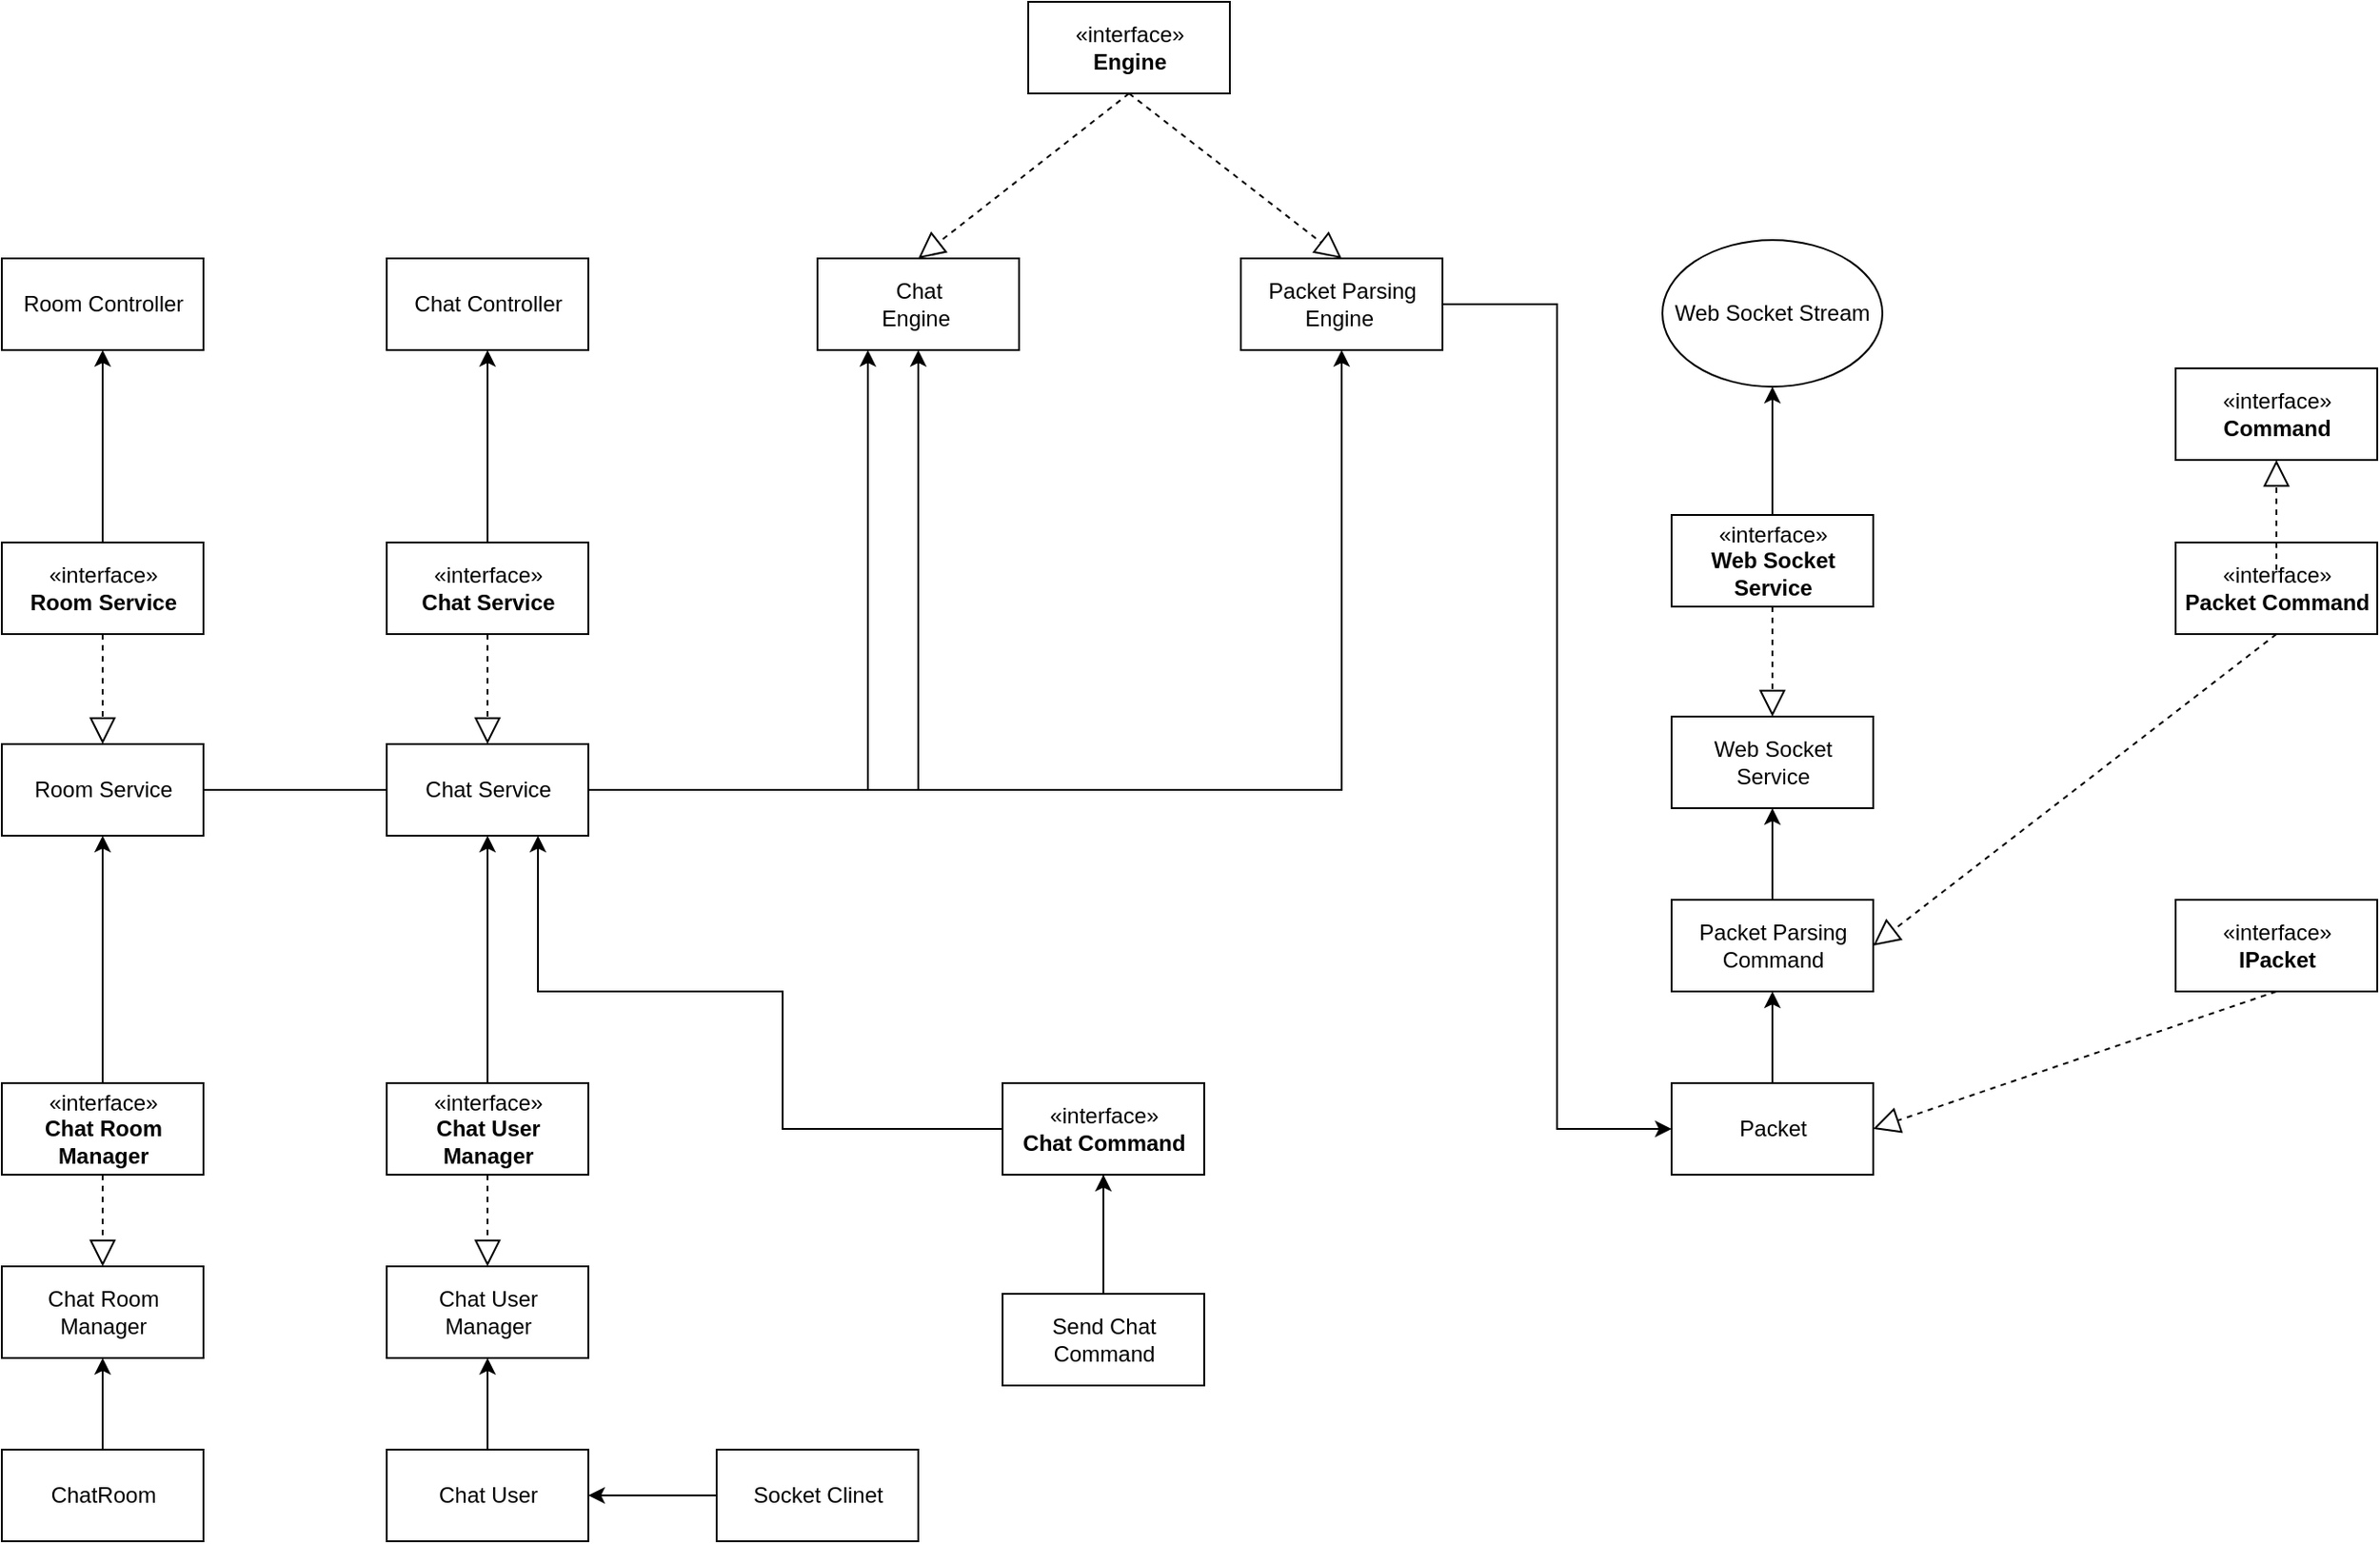 <mxfile version="14.9.0" type="github">
  <diagram id="X9-GEROblfalyMDT-lFi" name="Page-1">
    <mxGraphModel dx="537" dy="714" grid="1" gridSize="10" guides="1" tooltips="1" connect="1" arrows="1" fold="1" page="1" pageScale="1" pageWidth="827" pageHeight="1169" math="0" shadow="0">
      <root>
        <mxCell id="0" />
        <mxCell id="1" parent="0" />
        <mxCell id="103Hfg5r_FdZlPQHyQeY-2" value="Room Controller" style="html=1;" vertex="1" parent="1">
          <mxGeometry x="24" y="180" width="110" height="50" as="geometry" />
        </mxCell>
        <mxCell id="103Hfg5r_FdZlPQHyQeY-68" style="edgeStyle=orthogonalEdgeStyle;rounded=0;orthogonalLoop=1;jettySize=auto;html=1;entryX=0.5;entryY=1;entryDx=0;entryDy=0;" edge="1" parent="1" source="103Hfg5r_FdZlPQHyQeY-3" target="103Hfg5r_FdZlPQHyQeY-14">
          <mxGeometry relative="1" as="geometry" />
        </mxCell>
        <mxCell id="103Hfg5r_FdZlPQHyQeY-3" value="«interface»&lt;br&gt;&lt;b&gt;Chat Room &lt;br&gt;Manager&lt;/b&gt;" style="html=1;" vertex="1" parent="1">
          <mxGeometry x="24" y="630" width="110" height="50" as="geometry" />
        </mxCell>
        <mxCell id="103Hfg5r_FdZlPQHyQeY-4" value="Chat Controller" style="html=1;" vertex="1" parent="1">
          <mxGeometry x="234" y="180" width="110" height="50" as="geometry" />
        </mxCell>
        <mxCell id="103Hfg5r_FdZlPQHyQeY-18" style="edgeStyle=orthogonalEdgeStyle;rounded=0;orthogonalLoop=1;jettySize=auto;html=1;entryX=0.5;entryY=1;entryDx=0;entryDy=0;" edge="1" parent="1" source="103Hfg5r_FdZlPQHyQeY-5" target="103Hfg5r_FdZlPQHyQeY-4">
          <mxGeometry relative="1" as="geometry" />
        </mxCell>
        <mxCell id="103Hfg5r_FdZlPQHyQeY-5" value="«interface»&lt;br&gt;&lt;b&gt;Chat Service&lt;/b&gt;" style="html=1;" vertex="1" parent="1">
          <mxGeometry x="234" y="335" width="110" height="50" as="geometry" />
        </mxCell>
        <mxCell id="103Hfg5r_FdZlPQHyQeY-6" value="Chat Room &lt;br&gt;Manager" style="html=1;" vertex="1" parent="1">
          <mxGeometry x="24" y="730" width="110" height="50" as="geometry" />
        </mxCell>
        <mxCell id="103Hfg5r_FdZlPQHyQeY-7" value="" style="endArrow=block;dashed=1;endFill=0;endSize=12;html=1;exitX=0.5;exitY=1;exitDx=0;exitDy=0;" edge="1" parent="1" source="103Hfg5r_FdZlPQHyQeY-3" target="103Hfg5r_FdZlPQHyQeY-6">
          <mxGeometry width="160" relative="1" as="geometry">
            <mxPoint x="244" y="830" as="sourcePoint" />
            <mxPoint x="404" y="830" as="targetPoint" />
          </mxGeometry>
        </mxCell>
        <mxCell id="103Hfg5r_FdZlPQHyQeY-69" style="edgeStyle=orthogonalEdgeStyle;rounded=0;orthogonalLoop=1;jettySize=auto;html=1;entryX=0.5;entryY=1;entryDx=0;entryDy=0;" edge="1" parent="1" source="103Hfg5r_FdZlPQHyQeY-10" target="103Hfg5r_FdZlPQHyQeY-62">
          <mxGeometry relative="1" as="geometry" />
        </mxCell>
        <mxCell id="103Hfg5r_FdZlPQHyQeY-81" style="edgeStyle=orthogonalEdgeStyle;rounded=0;orthogonalLoop=1;jettySize=auto;html=1;entryX=0.5;entryY=1;entryDx=0;entryDy=0;" edge="1" parent="1" source="103Hfg5r_FdZlPQHyQeY-10" target="103Hfg5r_FdZlPQHyQeY-24">
          <mxGeometry relative="1" as="geometry" />
        </mxCell>
        <mxCell id="103Hfg5r_FdZlPQHyQeY-12" value="" style="endArrow=block;dashed=1;endFill=0;endSize=12;html=1;exitX=0.5;exitY=1;exitDx=0;exitDy=0;entryX=0.5;entryY=0;entryDx=0;entryDy=0;" edge="1" parent="1" source="103Hfg5r_FdZlPQHyQeY-5" target="103Hfg5r_FdZlPQHyQeY-10">
          <mxGeometry width="160" relative="1" as="geometry">
            <mxPoint x="244" y="415" as="sourcePoint" />
            <mxPoint x="404" y="415" as="targetPoint" />
          </mxGeometry>
        </mxCell>
        <mxCell id="103Hfg5r_FdZlPQHyQeY-17" style="edgeStyle=orthogonalEdgeStyle;rounded=0;orthogonalLoop=1;jettySize=auto;html=1;entryX=0.5;entryY=1;entryDx=0;entryDy=0;" edge="1" parent="1" source="103Hfg5r_FdZlPQHyQeY-13" target="103Hfg5r_FdZlPQHyQeY-2">
          <mxGeometry relative="1" as="geometry" />
        </mxCell>
        <mxCell id="103Hfg5r_FdZlPQHyQeY-13" value="«interface»&lt;br&gt;&lt;b&gt;Room Service&lt;/b&gt;" style="html=1;" vertex="1" parent="1">
          <mxGeometry x="24" y="335" width="110" height="50" as="geometry" />
        </mxCell>
        <mxCell id="103Hfg5r_FdZlPQHyQeY-83" style="edgeStyle=orthogonalEdgeStyle;rounded=0;orthogonalLoop=1;jettySize=auto;html=1;entryX=0.25;entryY=1;entryDx=0;entryDy=0;" edge="1" parent="1" source="103Hfg5r_FdZlPQHyQeY-14" target="103Hfg5r_FdZlPQHyQeY-62">
          <mxGeometry relative="1" as="geometry" />
        </mxCell>
        <mxCell id="103Hfg5r_FdZlPQHyQeY-14" value="Room Service" style="html=1;" vertex="1" parent="1">
          <mxGeometry x="24" y="445" width="110" height="50" as="geometry" />
        </mxCell>
        <mxCell id="103Hfg5r_FdZlPQHyQeY-15" value="" style="endArrow=block;dashed=1;endFill=0;endSize=12;html=1;exitX=0.5;exitY=1;exitDx=0;exitDy=0;entryX=0.5;entryY=0;entryDx=0;entryDy=0;" edge="1" source="103Hfg5r_FdZlPQHyQeY-13" target="103Hfg5r_FdZlPQHyQeY-14" parent="1">
          <mxGeometry width="160" relative="1" as="geometry">
            <mxPoint x="34" y="415" as="sourcePoint" />
            <mxPoint x="194" y="415" as="targetPoint" />
          </mxGeometry>
        </mxCell>
        <mxCell id="103Hfg5r_FdZlPQHyQeY-19" value="«interface»&lt;br&gt;&lt;b&gt;Engine&lt;/b&gt;" style="html=1;" vertex="1" parent="1">
          <mxGeometry x="584" y="40" width="110" height="50" as="geometry" />
        </mxCell>
        <mxCell id="103Hfg5r_FdZlPQHyQeY-20" value="«interface»&lt;br&gt;&lt;b&gt;Packet Command&lt;/b&gt;" style="html=1;" vertex="1" parent="1">
          <mxGeometry x="1210" y="335" width="110" height="50" as="geometry" />
        </mxCell>
        <mxCell id="103Hfg5r_FdZlPQHyQeY-71" style="edgeStyle=orthogonalEdgeStyle;rounded=0;orthogonalLoop=1;jettySize=auto;html=1;entryX=0;entryY=0.5;entryDx=0;entryDy=0;" edge="1" parent="1" source="103Hfg5r_FdZlPQHyQeY-24" target="103Hfg5r_FdZlPQHyQeY-45">
          <mxGeometry relative="1" as="geometry" />
        </mxCell>
        <mxCell id="103Hfg5r_FdZlPQHyQeY-24" value="Packet Parsing&lt;br&gt;Engine&amp;nbsp;" style="html=1;" vertex="1" parent="1">
          <mxGeometry x="700" y="180" width="110" height="50" as="geometry" />
        </mxCell>
        <mxCell id="103Hfg5r_FdZlPQHyQeY-29" value="«interface»&lt;br&gt;&lt;b&gt;IPacket&lt;/b&gt;" style="html=1;" vertex="1" parent="1">
          <mxGeometry x="1210" y="530" width="110" height="50" as="geometry" />
        </mxCell>
        <mxCell id="103Hfg5r_FdZlPQHyQeY-30" value="Web Socket Stream" style="ellipse;whiteSpace=wrap;html=1;" vertex="1" parent="1">
          <mxGeometry x="930" y="170" width="120" height="80" as="geometry" />
        </mxCell>
        <mxCell id="103Hfg5r_FdZlPQHyQeY-33" style="edgeStyle=orthogonalEdgeStyle;rounded=0;orthogonalLoop=1;jettySize=auto;html=1;entryX=0.5;entryY=1;entryDx=0;entryDy=0;" edge="1" parent="1" source="103Hfg5r_FdZlPQHyQeY-32" target="103Hfg5r_FdZlPQHyQeY-6">
          <mxGeometry relative="1" as="geometry" />
        </mxCell>
        <mxCell id="103Hfg5r_FdZlPQHyQeY-32" value="ChatRoom" style="html=1;" vertex="1" parent="1">
          <mxGeometry x="24" y="830" width="110" height="50" as="geometry" />
        </mxCell>
        <mxCell id="103Hfg5r_FdZlPQHyQeY-40" style="edgeStyle=orthogonalEdgeStyle;rounded=0;orthogonalLoop=1;jettySize=auto;html=1;entryX=0.5;entryY=1;entryDx=0;entryDy=0;" edge="1" parent="1" source="103Hfg5r_FdZlPQHyQeY-34" target="103Hfg5r_FdZlPQHyQeY-38">
          <mxGeometry relative="1" as="geometry" />
        </mxCell>
        <mxCell id="103Hfg5r_FdZlPQHyQeY-34" value="Chat User" style="html=1;" vertex="1" parent="1">
          <mxGeometry x="234" y="830" width="110" height="50" as="geometry" />
        </mxCell>
        <mxCell id="103Hfg5r_FdZlPQHyQeY-36" style="edgeStyle=orthogonalEdgeStyle;rounded=0;orthogonalLoop=1;jettySize=auto;html=1;entryX=1;entryY=0.5;entryDx=0;entryDy=0;" edge="1" parent="1" source="103Hfg5r_FdZlPQHyQeY-35" target="103Hfg5r_FdZlPQHyQeY-34">
          <mxGeometry relative="1" as="geometry" />
        </mxCell>
        <mxCell id="103Hfg5r_FdZlPQHyQeY-35" value="Socket Clinet" style="html=1;" vertex="1" parent="1">
          <mxGeometry x="414" y="830" width="110" height="50" as="geometry" />
        </mxCell>
        <mxCell id="103Hfg5r_FdZlPQHyQeY-67" style="edgeStyle=orthogonalEdgeStyle;rounded=0;orthogonalLoop=1;jettySize=auto;html=1;entryX=0.5;entryY=1;entryDx=0;entryDy=0;" edge="1" parent="1" source="103Hfg5r_FdZlPQHyQeY-37" target="103Hfg5r_FdZlPQHyQeY-10">
          <mxGeometry relative="1" as="geometry" />
        </mxCell>
        <mxCell id="103Hfg5r_FdZlPQHyQeY-37" value="«interface»&lt;br&gt;&lt;b&gt;Chat User&lt;br&gt;Manager&lt;/b&gt;" style="html=1;" vertex="1" parent="1">
          <mxGeometry x="234" y="630" width="110" height="50" as="geometry" />
        </mxCell>
        <mxCell id="103Hfg5r_FdZlPQHyQeY-38" value="Chat User&lt;br&gt;Manager" style="html=1;" vertex="1" parent="1">
          <mxGeometry x="234" y="730" width="110" height="50" as="geometry" />
        </mxCell>
        <mxCell id="103Hfg5r_FdZlPQHyQeY-39" value="" style="endArrow=block;dashed=1;endFill=0;endSize=12;html=1;entryX=0.5;entryY=0;entryDx=0;entryDy=0;" edge="1" parent="1" source="103Hfg5r_FdZlPQHyQeY-37" target="103Hfg5r_FdZlPQHyQeY-38">
          <mxGeometry width="160" relative="1" as="geometry">
            <mxPoint x="264" y="830" as="sourcePoint" />
            <mxPoint x="424" y="830" as="targetPoint" />
          </mxGeometry>
        </mxCell>
        <mxCell id="103Hfg5r_FdZlPQHyQeY-72" style="edgeStyle=orthogonalEdgeStyle;rounded=0;orthogonalLoop=1;jettySize=auto;html=1;entryX=0.5;entryY=1;entryDx=0;entryDy=0;" edge="1" parent="1" source="103Hfg5r_FdZlPQHyQeY-41" target="103Hfg5r_FdZlPQHyQeY-30">
          <mxGeometry relative="1" as="geometry" />
        </mxCell>
        <mxCell id="103Hfg5r_FdZlPQHyQeY-41" value="«interface»&lt;br&gt;&lt;b&gt;Web Socket &lt;br&gt;Service&lt;/b&gt;" style="html=1;" vertex="1" parent="1">
          <mxGeometry x="935" y="320" width="110" height="50" as="geometry" />
        </mxCell>
        <mxCell id="103Hfg5r_FdZlPQHyQeY-42" value="Web Socket &lt;br&gt;Service" style="html=1;" vertex="1" parent="1">
          <mxGeometry x="935" y="430" width="110" height="50" as="geometry" />
        </mxCell>
        <mxCell id="103Hfg5r_FdZlPQHyQeY-43" value="" style="endArrow=block;dashed=1;endFill=0;endSize=12;html=1;entryX=0.5;entryY=0;entryDx=0;entryDy=0;" edge="1" parent="1" source="103Hfg5r_FdZlPQHyQeY-41" target="103Hfg5r_FdZlPQHyQeY-42">
          <mxGeometry width="160" relative="1" as="geometry">
            <mxPoint x="575" y="375" as="sourcePoint" />
            <mxPoint x="735" y="375" as="targetPoint" />
          </mxGeometry>
        </mxCell>
        <mxCell id="103Hfg5r_FdZlPQHyQeY-44" value="" style="endArrow=block;dashed=1;endFill=0;endSize=12;html=1;entryX=0.5;entryY=0;entryDx=0;entryDy=0;exitX=0.5;exitY=1;exitDx=0;exitDy=0;" edge="1" parent="1" source="103Hfg5r_FdZlPQHyQeY-19" target="103Hfg5r_FdZlPQHyQeY-24">
          <mxGeometry width="160" relative="1" as="geometry">
            <mxPoint x="204" y="550" as="sourcePoint" />
            <mxPoint x="364" y="550" as="targetPoint" />
          </mxGeometry>
        </mxCell>
        <mxCell id="103Hfg5r_FdZlPQHyQeY-52" style="edgeStyle=orthogonalEdgeStyle;rounded=0;orthogonalLoop=1;jettySize=auto;html=1;entryX=0.5;entryY=1;entryDx=0;entryDy=0;" edge="1" parent="1" source="103Hfg5r_FdZlPQHyQeY-45" target="103Hfg5r_FdZlPQHyQeY-47">
          <mxGeometry relative="1" as="geometry" />
        </mxCell>
        <mxCell id="103Hfg5r_FdZlPQHyQeY-45" value="Packet" style="html=1;" vertex="1" parent="1">
          <mxGeometry x="935" y="630" width="110" height="50" as="geometry" />
        </mxCell>
        <mxCell id="103Hfg5r_FdZlPQHyQeY-61" style="edgeStyle=orthogonalEdgeStyle;rounded=0;orthogonalLoop=1;jettySize=auto;html=1;entryX=0.5;entryY=1;entryDx=0;entryDy=0;" edge="1" parent="1" source="103Hfg5r_FdZlPQHyQeY-47" target="103Hfg5r_FdZlPQHyQeY-42">
          <mxGeometry relative="1" as="geometry" />
        </mxCell>
        <mxCell id="103Hfg5r_FdZlPQHyQeY-47" value="Packet Parsing &lt;br&gt;Command" style="html=1;" vertex="1" parent="1">
          <mxGeometry x="935" y="530" width="110" height="50" as="geometry" />
        </mxCell>
        <mxCell id="103Hfg5r_FdZlPQHyQeY-48" value="" style="endArrow=block;dashed=1;endFill=0;endSize=12;html=1;exitX=0.5;exitY=1;exitDx=0;exitDy=0;entryX=1;entryY=0.5;entryDx=0;entryDy=0;" edge="1" parent="1" source="103Hfg5r_FdZlPQHyQeY-20" target="103Hfg5r_FdZlPQHyQeY-47">
          <mxGeometry width="160" relative="1" as="geometry">
            <mxPoint x="615" y="1010" as="sourcePoint" />
            <mxPoint x="775" y="1010" as="targetPoint" />
          </mxGeometry>
        </mxCell>
        <mxCell id="103Hfg5r_FdZlPQHyQeY-62" value="Chat&lt;br&gt;Engine&amp;nbsp;" style="html=1;" vertex="1" parent="1">
          <mxGeometry x="469" y="180" width="110" height="50" as="geometry" />
        </mxCell>
        <mxCell id="103Hfg5r_FdZlPQHyQeY-63" value="" style="endArrow=block;dashed=1;endFill=0;endSize=12;html=1;entryX=0.5;entryY=0;entryDx=0;entryDy=0;exitX=0.5;exitY=1;exitDx=0;exitDy=0;" edge="1" parent="1" source="103Hfg5r_FdZlPQHyQeY-19" target="103Hfg5r_FdZlPQHyQeY-62">
          <mxGeometry width="160" relative="1" as="geometry">
            <mxPoint x="204" y="550" as="sourcePoint" />
            <mxPoint x="364" y="550" as="targetPoint" />
          </mxGeometry>
        </mxCell>
        <mxCell id="103Hfg5r_FdZlPQHyQeY-65" value="" style="endArrow=block;dashed=1;endFill=0;endSize=12;html=1;exitX=0.5;exitY=1;exitDx=0;exitDy=0;entryX=1;entryY=0.5;entryDx=0;entryDy=0;" edge="1" parent="1" source="103Hfg5r_FdZlPQHyQeY-29" target="103Hfg5r_FdZlPQHyQeY-45">
          <mxGeometry width="160" relative="1" as="geometry">
            <mxPoint x="615" y="1010" as="sourcePoint" />
            <mxPoint x="775" y="1010" as="targetPoint" />
          </mxGeometry>
        </mxCell>
        <mxCell id="103Hfg5r_FdZlPQHyQeY-80" style="edgeStyle=orthogonalEdgeStyle;rounded=0;orthogonalLoop=1;jettySize=auto;html=1;entryX=0.5;entryY=1;entryDx=0;entryDy=0;" edge="1" parent="1" source="103Hfg5r_FdZlPQHyQeY-73" target="103Hfg5r_FdZlPQHyQeY-74">
          <mxGeometry relative="1" as="geometry" />
        </mxCell>
        <mxCell id="103Hfg5r_FdZlPQHyQeY-84" style="edgeStyle=orthogonalEdgeStyle;rounded=0;orthogonalLoop=1;jettySize=auto;html=1;entryX=0.75;entryY=1;entryDx=0;entryDy=0;" edge="1" parent="1" source="103Hfg5r_FdZlPQHyQeY-73" target="103Hfg5r_FdZlPQHyQeY-10">
          <mxGeometry relative="1" as="geometry">
            <Array as="points">
              <mxPoint x="450" y="655" />
              <mxPoint x="450" y="580" />
              <mxPoint x="317" y="580" />
            </Array>
          </mxGeometry>
        </mxCell>
        <mxCell id="103Hfg5r_FdZlPQHyQeY-73" value="Send Chat&lt;br&gt;Command" style="html=1;" vertex="1" parent="1">
          <mxGeometry x="570" y="745" width="110" height="50" as="geometry" />
        </mxCell>
        <mxCell id="103Hfg5r_FdZlPQHyQeY-74" value="«interface»&lt;br&gt;&lt;b&gt;Chat Command&lt;/b&gt;" style="html=1;" vertex="1" parent="1">
          <mxGeometry x="570" y="630" width="110" height="50" as="geometry" />
        </mxCell>
        <mxCell id="103Hfg5r_FdZlPQHyQeY-75" value="«interface»&lt;br&gt;&lt;b&gt;Command&lt;/b&gt;" style="html=1;" vertex="1" parent="1">
          <mxGeometry x="1210" y="240" width="110" height="50" as="geometry" />
        </mxCell>
        <mxCell id="103Hfg5r_FdZlPQHyQeY-79" value="" style="endArrow=block;dashed=1;endFill=0;endSize=12;html=1;" edge="1" parent="1" target="103Hfg5r_FdZlPQHyQeY-75">
          <mxGeometry width="160" relative="1" as="geometry">
            <mxPoint x="1265" y="350" as="sourcePoint" />
            <mxPoint x="775" y="1010" as="targetPoint" />
          </mxGeometry>
        </mxCell>
        <mxCell id="103Hfg5r_FdZlPQHyQeY-10" value="Chat Service" style="html=1;" vertex="1" parent="1">
          <mxGeometry x="234" y="445" width="110" height="50" as="geometry" />
        </mxCell>
      </root>
    </mxGraphModel>
  </diagram>
</mxfile>
